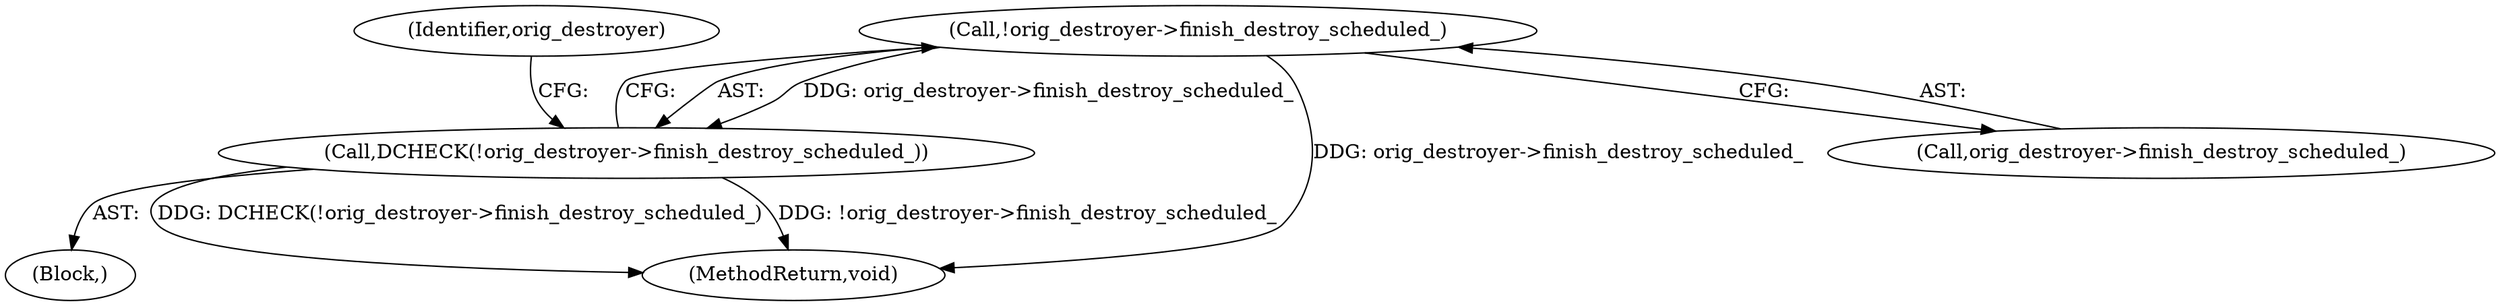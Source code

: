 digraph "0_launchpad_29014da83e5fc358d6bff0f574e9ed45e61a35ac_8@pointer" {
"1000132" [label="(Call,!orig_destroyer->finish_destroy_scheduled_)"];
"1000131" [label="(Call,DCHECK(!orig_destroyer->finish_destroy_scheduled_))"];
"1000138" [label="(Identifier,orig_destroyer)"];
"1000131" [label="(Call,DCHECK(!orig_destroyer->finish_destroy_scheduled_))"];
"1000132" [label="(Call,!orig_destroyer->finish_destroy_scheduled_)"];
"1000125" [label="(Block,)"];
"1000143" [label="(MethodReturn,void)"];
"1000133" [label="(Call,orig_destroyer->finish_destroy_scheduled_)"];
"1000132" -> "1000131"  [label="AST: "];
"1000132" -> "1000133"  [label="CFG: "];
"1000133" -> "1000132"  [label="AST: "];
"1000131" -> "1000132"  [label="CFG: "];
"1000132" -> "1000143"  [label="DDG: orig_destroyer->finish_destroy_scheduled_"];
"1000132" -> "1000131"  [label="DDG: orig_destroyer->finish_destroy_scheduled_"];
"1000131" -> "1000125"  [label="AST: "];
"1000138" -> "1000131"  [label="CFG: "];
"1000131" -> "1000143"  [label="DDG: DCHECK(!orig_destroyer->finish_destroy_scheduled_)"];
"1000131" -> "1000143"  [label="DDG: !orig_destroyer->finish_destroy_scheduled_"];
}
